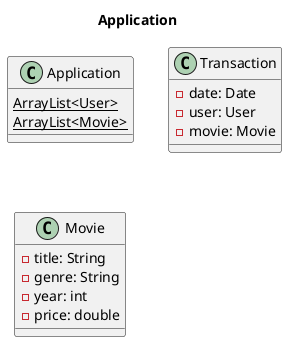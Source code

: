 @startuml

title Application

class Application {
    {static} ArrayList<User>
    {static} ArrayList<Movie>
}

class Transaction {
    -date: Date
    -user: User
    -movie: Movie
}

class Movie {
    -title: String
    -genre: String
    -year: int
    -price: double
}

@enduml